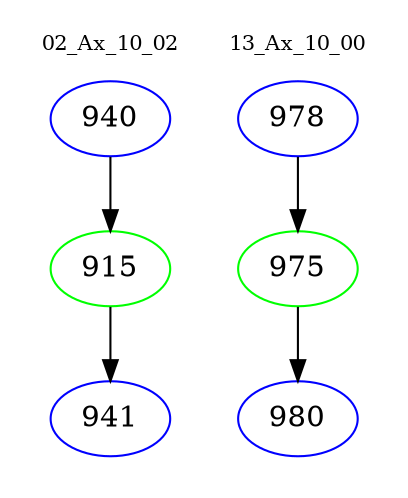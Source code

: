 digraph{
subgraph cluster_0 {
color = white
label = "02_Ax_10_02";
fontsize=10;
T0_940 [label="940", color="blue"]
T0_940 -> T0_915 [color="black"]
T0_915 [label="915", color="green"]
T0_915 -> T0_941 [color="black"]
T0_941 [label="941", color="blue"]
}
subgraph cluster_1 {
color = white
label = "13_Ax_10_00";
fontsize=10;
T1_978 [label="978", color="blue"]
T1_978 -> T1_975 [color="black"]
T1_975 [label="975", color="green"]
T1_975 -> T1_980 [color="black"]
T1_980 [label="980", color="blue"]
}
}
